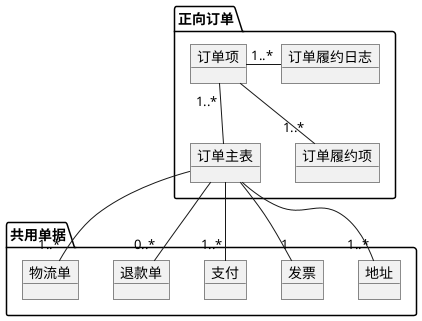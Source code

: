 @startuml
'hide members

package 共用单据 {
   Object 发票
   Object 地址
   Object 支付
   Object 退款单
   Object 物流单

}

package 正向订单 {
   Object 订单主表
    Object 订单项
    Object 订单履约项
    Object 订单履约日志
     订单主表  -up- "1..*" 订单项
     订单项  -down- "1..*" 订单履约项
     订单项  -right- "1..*" 订单履约日志
     订单主表  -up- "1..*" 地址
     订单主表  -down- "1" 发票
     订单主表  -- "0..*" 退款单
     订单主表  -- "1..*" 支付
     订单主表  -- "1..*" 物流单

}

@enduml